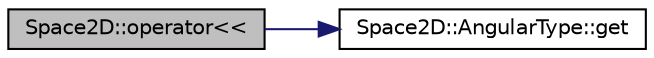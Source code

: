 digraph "Space2D::operator&lt;&lt;"
{
 // INTERACTIVE_SVG=YES
 // LATEX_PDF_SIZE
  edge [fontname="Helvetica",fontsize="10",labelfontname="Helvetica",labelfontsize="10"];
  node [fontname="Helvetica",fontsize="10",shape=record];
  rankdir="LR";
  Node1 [label="Space2D::operator\<\<",height=0.2,width=0.4,color="black", fillcolor="grey75", style="filled", fontcolor="black",tooltip=" "];
  Node1 -> Node2 [color="midnightblue",fontsize="10",style="solid",fontname="Helvetica"];
  Node2 [label="Space2D::AngularType::get",height=0.2,width=0.4,color="black", fillcolor="white", style="filled",URL="$class_space2_d_1_1_angular_type.html#a084e3c56cc72cb6a6dab7ea1ccf2ef70",tooltip=" "];
}
